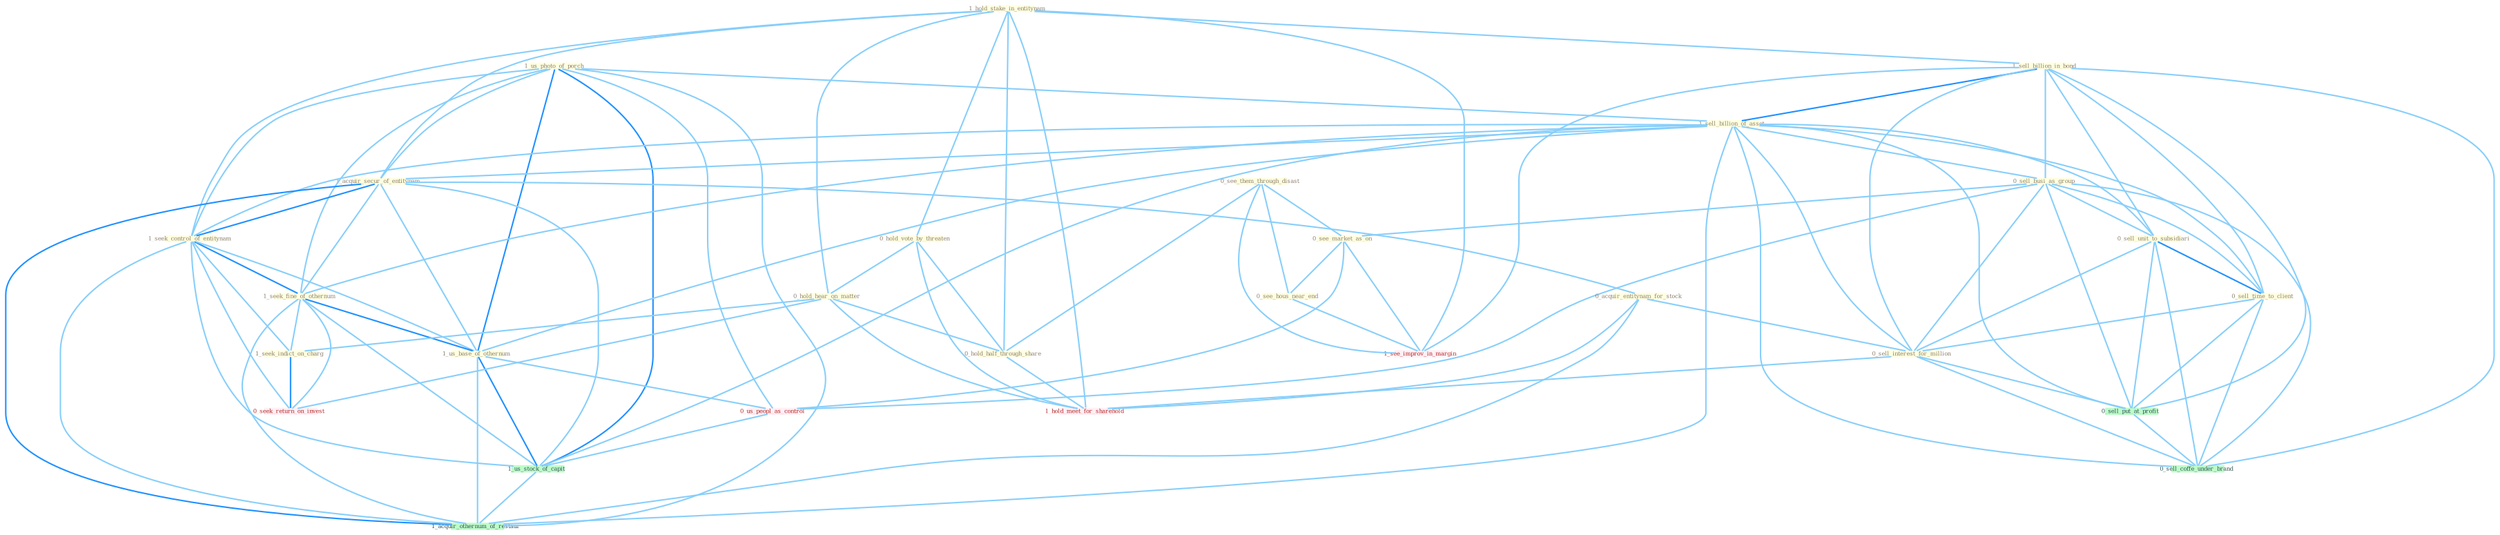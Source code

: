 Graph G{ 
    node
    [shape=polygon,style=filled,width=.5,height=.06,color="#BDFCC9",fixedsize=true,fontsize=4,
    fontcolor="#2f4f4f"];
    {node
    [color="#ffffe0", fontcolor="#8b7d6b"] "1_hold_stake_in_entitynam " "1_us_photo_of_porch " "1_sell_billion_in_bond " "1_sell_billion_of_asset " "0_sell_busi_as_group " "0_hold_vote_by_threaten " "1_acquir_secur_of_entitynam " "1_seek_control_of_entitynam " "0_sell_unit_to_subsidiari " "0_see_them_through_disast " "0_see_market_as_on " "0_acquir_entitynam_for_stock " "1_seek_fine_of_othernum " "1_us_base_of_othernum " "0_hold_hear_on_matter " "0_hold_half_through_share " "0_sell_time_to_client " "0_see_hous_near_end " "1_seek_indict_on_charg " "0_sell_interest_for_million "}
{node [color="#fff0f5", fontcolor="#b22222"] "0_us_peopl_as_control " "0_seek_return_on_invest " "1_see_improv_in_margin " "1_hold_meet_for_sharehold "}
edge [color="#B0E2FF"];

	"1_hold_stake_in_entitynam " -- "1_sell_billion_in_bond " [w="1", color="#87cefa" ];
	"1_hold_stake_in_entitynam " -- "0_hold_vote_by_threaten " [w="1", color="#87cefa" ];
	"1_hold_stake_in_entitynam " -- "1_acquir_secur_of_entitynam " [w="1", color="#87cefa" ];
	"1_hold_stake_in_entitynam " -- "1_seek_control_of_entitynam " [w="1", color="#87cefa" ];
	"1_hold_stake_in_entitynam " -- "0_hold_hear_on_matter " [w="1", color="#87cefa" ];
	"1_hold_stake_in_entitynam " -- "0_hold_half_through_share " [w="1", color="#87cefa" ];
	"1_hold_stake_in_entitynam " -- "1_see_improv_in_margin " [w="1", color="#87cefa" ];
	"1_hold_stake_in_entitynam " -- "1_hold_meet_for_sharehold " [w="1", color="#87cefa" ];
	"1_us_photo_of_porch " -- "1_sell_billion_of_asset " [w="1", color="#87cefa" ];
	"1_us_photo_of_porch " -- "1_acquir_secur_of_entitynam " [w="1", color="#87cefa" ];
	"1_us_photo_of_porch " -- "1_seek_control_of_entitynam " [w="1", color="#87cefa" ];
	"1_us_photo_of_porch " -- "1_seek_fine_of_othernum " [w="1", color="#87cefa" ];
	"1_us_photo_of_porch " -- "1_us_base_of_othernum " [w="2", color="#1e90ff" , len=0.8];
	"1_us_photo_of_porch " -- "0_us_peopl_as_control " [w="1", color="#87cefa" ];
	"1_us_photo_of_porch " -- "1_us_stock_of_capit " [w="2", color="#1e90ff" , len=0.8];
	"1_us_photo_of_porch " -- "1_acquir_othernum_of_restaur " [w="1", color="#87cefa" ];
	"1_sell_billion_in_bond " -- "1_sell_billion_of_asset " [w="2", color="#1e90ff" , len=0.8];
	"1_sell_billion_in_bond " -- "0_sell_busi_as_group " [w="1", color="#87cefa" ];
	"1_sell_billion_in_bond " -- "0_sell_unit_to_subsidiari " [w="1", color="#87cefa" ];
	"1_sell_billion_in_bond " -- "0_sell_time_to_client " [w="1", color="#87cefa" ];
	"1_sell_billion_in_bond " -- "0_sell_interest_for_million " [w="1", color="#87cefa" ];
	"1_sell_billion_in_bond " -- "0_sell_put_at_profit " [w="1", color="#87cefa" ];
	"1_sell_billion_in_bond " -- "1_see_improv_in_margin " [w="1", color="#87cefa" ];
	"1_sell_billion_in_bond " -- "0_sell_coffe_under_brand " [w="1", color="#87cefa" ];
	"1_sell_billion_of_asset " -- "0_sell_busi_as_group " [w="1", color="#87cefa" ];
	"1_sell_billion_of_asset " -- "1_acquir_secur_of_entitynam " [w="1", color="#87cefa" ];
	"1_sell_billion_of_asset " -- "1_seek_control_of_entitynam " [w="1", color="#87cefa" ];
	"1_sell_billion_of_asset " -- "0_sell_unit_to_subsidiari " [w="1", color="#87cefa" ];
	"1_sell_billion_of_asset " -- "1_seek_fine_of_othernum " [w="1", color="#87cefa" ];
	"1_sell_billion_of_asset " -- "1_us_base_of_othernum " [w="1", color="#87cefa" ];
	"1_sell_billion_of_asset " -- "0_sell_time_to_client " [w="1", color="#87cefa" ];
	"1_sell_billion_of_asset " -- "0_sell_interest_for_million " [w="1", color="#87cefa" ];
	"1_sell_billion_of_asset " -- "0_sell_put_at_profit " [w="1", color="#87cefa" ];
	"1_sell_billion_of_asset " -- "1_us_stock_of_capit " [w="1", color="#87cefa" ];
	"1_sell_billion_of_asset " -- "0_sell_coffe_under_brand " [w="1", color="#87cefa" ];
	"1_sell_billion_of_asset " -- "1_acquir_othernum_of_restaur " [w="1", color="#87cefa" ];
	"0_sell_busi_as_group " -- "0_sell_unit_to_subsidiari " [w="1", color="#87cefa" ];
	"0_sell_busi_as_group " -- "0_see_market_as_on " [w="1", color="#87cefa" ];
	"0_sell_busi_as_group " -- "0_sell_time_to_client " [w="1", color="#87cefa" ];
	"0_sell_busi_as_group " -- "0_sell_interest_for_million " [w="1", color="#87cefa" ];
	"0_sell_busi_as_group " -- "0_us_peopl_as_control " [w="1", color="#87cefa" ];
	"0_sell_busi_as_group " -- "0_sell_put_at_profit " [w="1", color="#87cefa" ];
	"0_sell_busi_as_group " -- "0_sell_coffe_under_brand " [w="1", color="#87cefa" ];
	"0_hold_vote_by_threaten " -- "0_hold_hear_on_matter " [w="1", color="#87cefa" ];
	"0_hold_vote_by_threaten " -- "0_hold_half_through_share " [w="1", color="#87cefa" ];
	"0_hold_vote_by_threaten " -- "1_hold_meet_for_sharehold " [w="1", color="#87cefa" ];
	"1_acquir_secur_of_entitynam " -- "1_seek_control_of_entitynam " [w="2", color="#1e90ff" , len=0.8];
	"1_acquir_secur_of_entitynam " -- "0_acquir_entitynam_for_stock " [w="1", color="#87cefa" ];
	"1_acquir_secur_of_entitynam " -- "1_seek_fine_of_othernum " [w="1", color="#87cefa" ];
	"1_acquir_secur_of_entitynam " -- "1_us_base_of_othernum " [w="1", color="#87cefa" ];
	"1_acquir_secur_of_entitynam " -- "1_us_stock_of_capit " [w="1", color="#87cefa" ];
	"1_acquir_secur_of_entitynam " -- "1_acquir_othernum_of_restaur " [w="2", color="#1e90ff" , len=0.8];
	"1_seek_control_of_entitynam " -- "1_seek_fine_of_othernum " [w="2", color="#1e90ff" , len=0.8];
	"1_seek_control_of_entitynam " -- "1_us_base_of_othernum " [w="1", color="#87cefa" ];
	"1_seek_control_of_entitynam " -- "1_seek_indict_on_charg " [w="1", color="#87cefa" ];
	"1_seek_control_of_entitynam " -- "0_seek_return_on_invest " [w="1", color="#87cefa" ];
	"1_seek_control_of_entitynam " -- "1_us_stock_of_capit " [w="1", color="#87cefa" ];
	"1_seek_control_of_entitynam " -- "1_acquir_othernum_of_restaur " [w="1", color="#87cefa" ];
	"0_sell_unit_to_subsidiari " -- "0_sell_time_to_client " [w="2", color="#1e90ff" , len=0.8];
	"0_sell_unit_to_subsidiari " -- "0_sell_interest_for_million " [w="1", color="#87cefa" ];
	"0_sell_unit_to_subsidiari " -- "0_sell_put_at_profit " [w="1", color="#87cefa" ];
	"0_sell_unit_to_subsidiari " -- "0_sell_coffe_under_brand " [w="1", color="#87cefa" ];
	"0_see_them_through_disast " -- "0_see_market_as_on " [w="1", color="#87cefa" ];
	"0_see_them_through_disast " -- "0_hold_half_through_share " [w="1", color="#87cefa" ];
	"0_see_them_through_disast " -- "0_see_hous_near_end " [w="1", color="#87cefa" ];
	"0_see_them_through_disast " -- "1_see_improv_in_margin " [w="1", color="#87cefa" ];
	"0_see_market_as_on " -- "0_see_hous_near_end " [w="1", color="#87cefa" ];
	"0_see_market_as_on " -- "0_us_peopl_as_control " [w="1", color="#87cefa" ];
	"0_see_market_as_on " -- "1_see_improv_in_margin " [w="1", color="#87cefa" ];
	"0_acquir_entitynam_for_stock " -- "0_sell_interest_for_million " [w="1", color="#87cefa" ];
	"0_acquir_entitynam_for_stock " -- "1_hold_meet_for_sharehold " [w="1", color="#87cefa" ];
	"0_acquir_entitynam_for_stock " -- "1_acquir_othernum_of_restaur " [w="1", color="#87cefa" ];
	"1_seek_fine_of_othernum " -- "1_us_base_of_othernum " [w="2", color="#1e90ff" , len=0.8];
	"1_seek_fine_of_othernum " -- "1_seek_indict_on_charg " [w="1", color="#87cefa" ];
	"1_seek_fine_of_othernum " -- "0_seek_return_on_invest " [w="1", color="#87cefa" ];
	"1_seek_fine_of_othernum " -- "1_us_stock_of_capit " [w="1", color="#87cefa" ];
	"1_seek_fine_of_othernum " -- "1_acquir_othernum_of_restaur " [w="1", color="#87cefa" ];
	"1_us_base_of_othernum " -- "0_us_peopl_as_control " [w="1", color="#87cefa" ];
	"1_us_base_of_othernum " -- "1_us_stock_of_capit " [w="2", color="#1e90ff" , len=0.8];
	"1_us_base_of_othernum " -- "1_acquir_othernum_of_restaur " [w="1", color="#87cefa" ];
	"0_hold_hear_on_matter " -- "0_hold_half_through_share " [w="1", color="#87cefa" ];
	"0_hold_hear_on_matter " -- "1_seek_indict_on_charg " [w="1", color="#87cefa" ];
	"0_hold_hear_on_matter " -- "0_seek_return_on_invest " [w="1", color="#87cefa" ];
	"0_hold_hear_on_matter " -- "1_hold_meet_for_sharehold " [w="1", color="#87cefa" ];
	"0_hold_half_through_share " -- "1_hold_meet_for_sharehold " [w="1", color="#87cefa" ];
	"0_sell_time_to_client " -- "0_sell_interest_for_million " [w="1", color="#87cefa" ];
	"0_sell_time_to_client " -- "0_sell_put_at_profit " [w="1", color="#87cefa" ];
	"0_sell_time_to_client " -- "0_sell_coffe_under_brand " [w="1", color="#87cefa" ];
	"0_see_hous_near_end " -- "1_see_improv_in_margin " [w="1", color="#87cefa" ];
	"1_seek_indict_on_charg " -- "0_seek_return_on_invest " [w="2", color="#1e90ff" , len=0.8];
	"0_sell_interest_for_million " -- "0_sell_put_at_profit " [w="1", color="#87cefa" ];
	"0_sell_interest_for_million " -- "0_sell_coffe_under_brand " [w="1", color="#87cefa" ];
	"0_sell_interest_for_million " -- "1_hold_meet_for_sharehold " [w="1", color="#87cefa" ];
	"0_us_peopl_as_control " -- "1_us_stock_of_capit " [w="1", color="#87cefa" ];
	"0_sell_put_at_profit " -- "0_sell_coffe_under_brand " [w="1", color="#87cefa" ];
	"1_us_stock_of_capit " -- "1_acquir_othernum_of_restaur " [w="1", color="#87cefa" ];
}